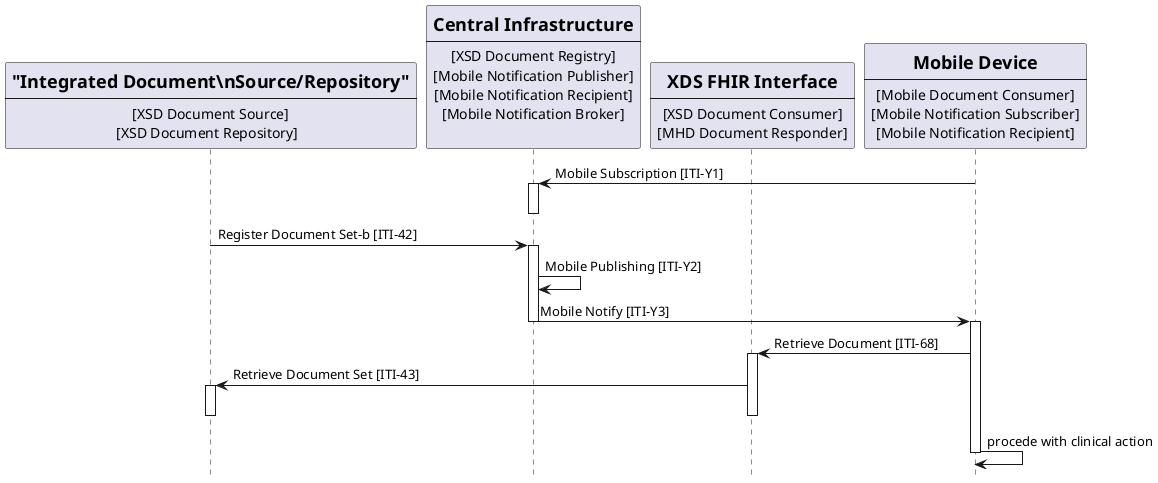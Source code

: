 @startuml
skinparam svgDimensionStyle false
hide footbox

participant Repository [
    ="Integrated Document\nSource/Repository"
    ----
    [XSD Document Source]
    [XSD Document Repository]  
] 

participant Central [
    =Central Infrastructure
    ----
    [XSD Document Registry]
    [Mobile Notification Publisher]
    [Mobile Notification Recipient]
    [Mobile Notification Broker]
    
] 

participant XDSonFHIR [
    =XDS FHIR Interface
    ----
    [XSD Document Consumer]
    [MHD Document Responder]
] 

participant NurseTablet [
    =Mobile Device
    ----
    [Mobile Document Consumer]
    [Mobile Notification Subscriber]
    [Mobile Notification Recipient]
] 

NurseTablet -> Central: Mobile Subscription [ITI-Y1]
activate Central
deactivate Central

Repository -> Central: Register Document Set-b [ITI-42]
activate Central
Central -> Central :  Mobile Publishing [ITI-Y2]
Central -> NurseTablet: Mobile Notify [ITI-Y3]
deactivate Central
activate NurseTablet
NurseTablet -> XDSonFHIR: Retrieve Document [ITI-68]
activate XDSonFHIR
XDSonFHIR -> Repository: Retrieve Document Set [ITI-43]
activate Repository
deactivate XDSonFHIR
deactivate Repository
NurseTablet -> NurseTablet: procede with clinical action
deactivate NurseTablet


@enduml